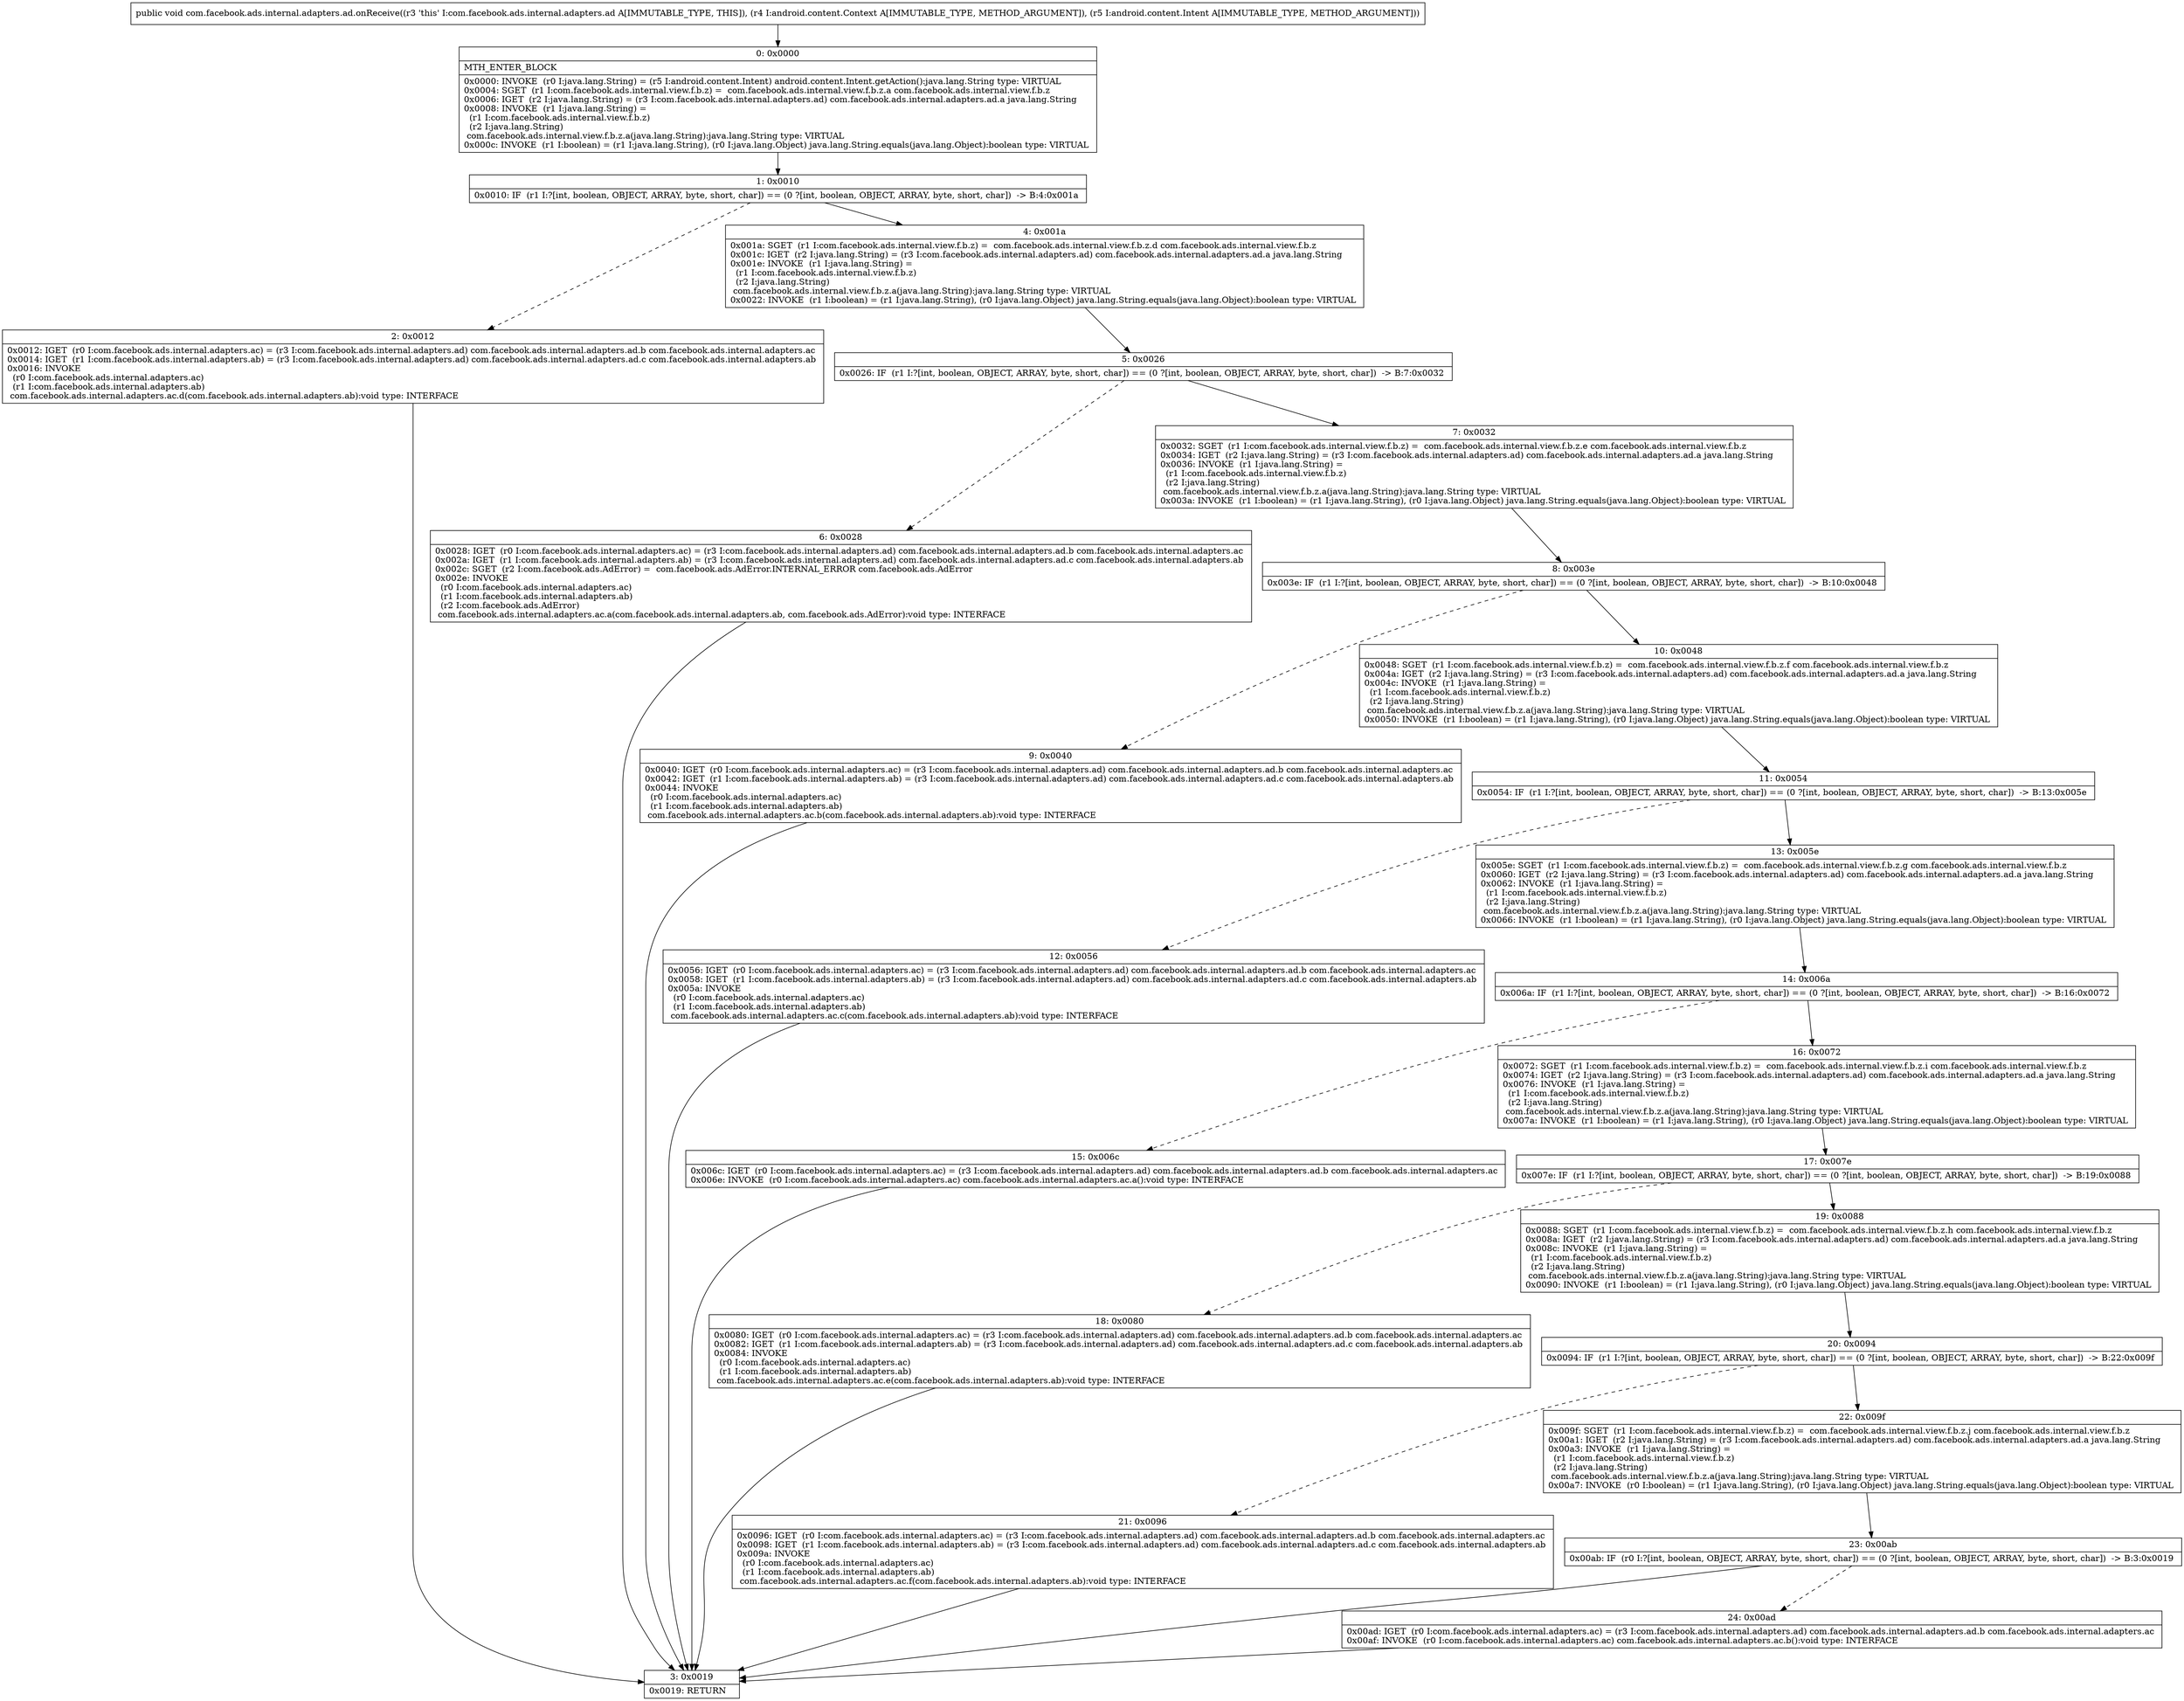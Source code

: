digraph "CFG forcom.facebook.ads.internal.adapters.ad.onReceive(Landroid\/content\/Context;Landroid\/content\/Intent;)V" {
Node_0 [shape=record,label="{0\:\ 0x0000|MTH_ENTER_BLOCK\l|0x0000: INVOKE  (r0 I:java.lang.String) = (r5 I:android.content.Intent) android.content.Intent.getAction():java.lang.String type: VIRTUAL \l0x0004: SGET  (r1 I:com.facebook.ads.internal.view.f.b.z) =  com.facebook.ads.internal.view.f.b.z.a com.facebook.ads.internal.view.f.b.z \l0x0006: IGET  (r2 I:java.lang.String) = (r3 I:com.facebook.ads.internal.adapters.ad) com.facebook.ads.internal.adapters.ad.a java.lang.String \l0x0008: INVOKE  (r1 I:java.lang.String) = \l  (r1 I:com.facebook.ads.internal.view.f.b.z)\l  (r2 I:java.lang.String)\l com.facebook.ads.internal.view.f.b.z.a(java.lang.String):java.lang.String type: VIRTUAL \l0x000c: INVOKE  (r1 I:boolean) = (r1 I:java.lang.String), (r0 I:java.lang.Object) java.lang.String.equals(java.lang.Object):boolean type: VIRTUAL \l}"];
Node_1 [shape=record,label="{1\:\ 0x0010|0x0010: IF  (r1 I:?[int, boolean, OBJECT, ARRAY, byte, short, char]) == (0 ?[int, boolean, OBJECT, ARRAY, byte, short, char])  \-\> B:4:0x001a \l}"];
Node_2 [shape=record,label="{2\:\ 0x0012|0x0012: IGET  (r0 I:com.facebook.ads.internal.adapters.ac) = (r3 I:com.facebook.ads.internal.adapters.ad) com.facebook.ads.internal.adapters.ad.b com.facebook.ads.internal.adapters.ac \l0x0014: IGET  (r1 I:com.facebook.ads.internal.adapters.ab) = (r3 I:com.facebook.ads.internal.adapters.ad) com.facebook.ads.internal.adapters.ad.c com.facebook.ads.internal.adapters.ab \l0x0016: INVOKE  \l  (r0 I:com.facebook.ads.internal.adapters.ac)\l  (r1 I:com.facebook.ads.internal.adapters.ab)\l com.facebook.ads.internal.adapters.ac.d(com.facebook.ads.internal.adapters.ab):void type: INTERFACE \l}"];
Node_3 [shape=record,label="{3\:\ 0x0019|0x0019: RETURN   \l}"];
Node_4 [shape=record,label="{4\:\ 0x001a|0x001a: SGET  (r1 I:com.facebook.ads.internal.view.f.b.z) =  com.facebook.ads.internal.view.f.b.z.d com.facebook.ads.internal.view.f.b.z \l0x001c: IGET  (r2 I:java.lang.String) = (r3 I:com.facebook.ads.internal.adapters.ad) com.facebook.ads.internal.adapters.ad.a java.lang.String \l0x001e: INVOKE  (r1 I:java.lang.String) = \l  (r1 I:com.facebook.ads.internal.view.f.b.z)\l  (r2 I:java.lang.String)\l com.facebook.ads.internal.view.f.b.z.a(java.lang.String):java.lang.String type: VIRTUAL \l0x0022: INVOKE  (r1 I:boolean) = (r1 I:java.lang.String), (r0 I:java.lang.Object) java.lang.String.equals(java.lang.Object):boolean type: VIRTUAL \l}"];
Node_5 [shape=record,label="{5\:\ 0x0026|0x0026: IF  (r1 I:?[int, boolean, OBJECT, ARRAY, byte, short, char]) == (0 ?[int, boolean, OBJECT, ARRAY, byte, short, char])  \-\> B:7:0x0032 \l}"];
Node_6 [shape=record,label="{6\:\ 0x0028|0x0028: IGET  (r0 I:com.facebook.ads.internal.adapters.ac) = (r3 I:com.facebook.ads.internal.adapters.ad) com.facebook.ads.internal.adapters.ad.b com.facebook.ads.internal.adapters.ac \l0x002a: IGET  (r1 I:com.facebook.ads.internal.adapters.ab) = (r3 I:com.facebook.ads.internal.adapters.ad) com.facebook.ads.internal.adapters.ad.c com.facebook.ads.internal.adapters.ab \l0x002c: SGET  (r2 I:com.facebook.ads.AdError) =  com.facebook.ads.AdError.INTERNAL_ERROR com.facebook.ads.AdError \l0x002e: INVOKE  \l  (r0 I:com.facebook.ads.internal.adapters.ac)\l  (r1 I:com.facebook.ads.internal.adapters.ab)\l  (r2 I:com.facebook.ads.AdError)\l com.facebook.ads.internal.adapters.ac.a(com.facebook.ads.internal.adapters.ab, com.facebook.ads.AdError):void type: INTERFACE \l}"];
Node_7 [shape=record,label="{7\:\ 0x0032|0x0032: SGET  (r1 I:com.facebook.ads.internal.view.f.b.z) =  com.facebook.ads.internal.view.f.b.z.e com.facebook.ads.internal.view.f.b.z \l0x0034: IGET  (r2 I:java.lang.String) = (r3 I:com.facebook.ads.internal.adapters.ad) com.facebook.ads.internal.adapters.ad.a java.lang.String \l0x0036: INVOKE  (r1 I:java.lang.String) = \l  (r1 I:com.facebook.ads.internal.view.f.b.z)\l  (r2 I:java.lang.String)\l com.facebook.ads.internal.view.f.b.z.a(java.lang.String):java.lang.String type: VIRTUAL \l0x003a: INVOKE  (r1 I:boolean) = (r1 I:java.lang.String), (r0 I:java.lang.Object) java.lang.String.equals(java.lang.Object):boolean type: VIRTUAL \l}"];
Node_8 [shape=record,label="{8\:\ 0x003e|0x003e: IF  (r1 I:?[int, boolean, OBJECT, ARRAY, byte, short, char]) == (0 ?[int, boolean, OBJECT, ARRAY, byte, short, char])  \-\> B:10:0x0048 \l}"];
Node_9 [shape=record,label="{9\:\ 0x0040|0x0040: IGET  (r0 I:com.facebook.ads.internal.adapters.ac) = (r3 I:com.facebook.ads.internal.adapters.ad) com.facebook.ads.internal.adapters.ad.b com.facebook.ads.internal.adapters.ac \l0x0042: IGET  (r1 I:com.facebook.ads.internal.adapters.ab) = (r3 I:com.facebook.ads.internal.adapters.ad) com.facebook.ads.internal.adapters.ad.c com.facebook.ads.internal.adapters.ab \l0x0044: INVOKE  \l  (r0 I:com.facebook.ads.internal.adapters.ac)\l  (r1 I:com.facebook.ads.internal.adapters.ab)\l com.facebook.ads.internal.adapters.ac.b(com.facebook.ads.internal.adapters.ab):void type: INTERFACE \l}"];
Node_10 [shape=record,label="{10\:\ 0x0048|0x0048: SGET  (r1 I:com.facebook.ads.internal.view.f.b.z) =  com.facebook.ads.internal.view.f.b.z.f com.facebook.ads.internal.view.f.b.z \l0x004a: IGET  (r2 I:java.lang.String) = (r3 I:com.facebook.ads.internal.adapters.ad) com.facebook.ads.internal.adapters.ad.a java.lang.String \l0x004c: INVOKE  (r1 I:java.lang.String) = \l  (r1 I:com.facebook.ads.internal.view.f.b.z)\l  (r2 I:java.lang.String)\l com.facebook.ads.internal.view.f.b.z.a(java.lang.String):java.lang.String type: VIRTUAL \l0x0050: INVOKE  (r1 I:boolean) = (r1 I:java.lang.String), (r0 I:java.lang.Object) java.lang.String.equals(java.lang.Object):boolean type: VIRTUAL \l}"];
Node_11 [shape=record,label="{11\:\ 0x0054|0x0054: IF  (r1 I:?[int, boolean, OBJECT, ARRAY, byte, short, char]) == (0 ?[int, boolean, OBJECT, ARRAY, byte, short, char])  \-\> B:13:0x005e \l}"];
Node_12 [shape=record,label="{12\:\ 0x0056|0x0056: IGET  (r0 I:com.facebook.ads.internal.adapters.ac) = (r3 I:com.facebook.ads.internal.adapters.ad) com.facebook.ads.internal.adapters.ad.b com.facebook.ads.internal.adapters.ac \l0x0058: IGET  (r1 I:com.facebook.ads.internal.adapters.ab) = (r3 I:com.facebook.ads.internal.adapters.ad) com.facebook.ads.internal.adapters.ad.c com.facebook.ads.internal.adapters.ab \l0x005a: INVOKE  \l  (r0 I:com.facebook.ads.internal.adapters.ac)\l  (r1 I:com.facebook.ads.internal.adapters.ab)\l com.facebook.ads.internal.adapters.ac.c(com.facebook.ads.internal.adapters.ab):void type: INTERFACE \l}"];
Node_13 [shape=record,label="{13\:\ 0x005e|0x005e: SGET  (r1 I:com.facebook.ads.internal.view.f.b.z) =  com.facebook.ads.internal.view.f.b.z.g com.facebook.ads.internal.view.f.b.z \l0x0060: IGET  (r2 I:java.lang.String) = (r3 I:com.facebook.ads.internal.adapters.ad) com.facebook.ads.internal.adapters.ad.a java.lang.String \l0x0062: INVOKE  (r1 I:java.lang.String) = \l  (r1 I:com.facebook.ads.internal.view.f.b.z)\l  (r2 I:java.lang.String)\l com.facebook.ads.internal.view.f.b.z.a(java.lang.String):java.lang.String type: VIRTUAL \l0x0066: INVOKE  (r1 I:boolean) = (r1 I:java.lang.String), (r0 I:java.lang.Object) java.lang.String.equals(java.lang.Object):boolean type: VIRTUAL \l}"];
Node_14 [shape=record,label="{14\:\ 0x006a|0x006a: IF  (r1 I:?[int, boolean, OBJECT, ARRAY, byte, short, char]) == (0 ?[int, boolean, OBJECT, ARRAY, byte, short, char])  \-\> B:16:0x0072 \l}"];
Node_15 [shape=record,label="{15\:\ 0x006c|0x006c: IGET  (r0 I:com.facebook.ads.internal.adapters.ac) = (r3 I:com.facebook.ads.internal.adapters.ad) com.facebook.ads.internal.adapters.ad.b com.facebook.ads.internal.adapters.ac \l0x006e: INVOKE  (r0 I:com.facebook.ads.internal.adapters.ac) com.facebook.ads.internal.adapters.ac.a():void type: INTERFACE \l}"];
Node_16 [shape=record,label="{16\:\ 0x0072|0x0072: SGET  (r1 I:com.facebook.ads.internal.view.f.b.z) =  com.facebook.ads.internal.view.f.b.z.i com.facebook.ads.internal.view.f.b.z \l0x0074: IGET  (r2 I:java.lang.String) = (r3 I:com.facebook.ads.internal.adapters.ad) com.facebook.ads.internal.adapters.ad.a java.lang.String \l0x0076: INVOKE  (r1 I:java.lang.String) = \l  (r1 I:com.facebook.ads.internal.view.f.b.z)\l  (r2 I:java.lang.String)\l com.facebook.ads.internal.view.f.b.z.a(java.lang.String):java.lang.String type: VIRTUAL \l0x007a: INVOKE  (r1 I:boolean) = (r1 I:java.lang.String), (r0 I:java.lang.Object) java.lang.String.equals(java.lang.Object):boolean type: VIRTUAL \l}"];
Node_17 [shape=record,label="{17\:\ 0x007e|0x007e: IF  (r1 I:?[int, boolean, OBJECT, ARRAY, byte, short, char]) == (0 ?[int, boolean, OBJECT, ARRAY, byte, short, char])  \-\> B:19:0x0088 \l}"];
Node_18 [shape=record,label="{18\:\ 0x0080|0x0080: IGET  (r0 I:com.facebook.ads.internal.adapters.ac) = (r3 I:com.facebook.ads.internal.adapters.ad) com.facebook.ads.internal.adapters.ad.b com.facebook.ads.internal.adapters.ac \l0x0082: IGET  (r1 I:com.facebook.ads.internal.adapters.ab) = (r3 I:com.facebook.ads.internal.adapters.ad) com.facebook.ads.internal.adapters.ad.c com.facebook.ads.internal.adapters.ab \l0x0084: INVOKE  \l  (r0 I:com.facebook.ads.internal.adapters.ac)\l  (r1 I:com.facebook.ads.internal.adapters.ab)\l com.facebook.ads.internal.adapters.ac.e(com.facebook.ads.internal.adapters.ab):void type: INTERFACE \l}"];
Node_19 [shape=record,label="{19\:\ 0x0088|0x0088: SGET  (r1 I:com.facebook.ads.internal.view.f.b.z) =  com.facebook.ads.internal.view.f.b.z.h com.facebook.ads.internal.view.f.b.z \l0x008a: IGET  (r2 I:java.lang.String) = (r3 I:com.facebook.ads.internal.adapters.ad) com.facebook.ads.internal.adapters.ad.a java.lang.String \l0x008c: INVOKE  (r1 I:java.lang.String) = \l  (r1 I:com.facebook.ads.internal.view.f.b.z)\l  (r2 I:java.lang.String)\l com.facebook.ads.internal.view.f.b.z.a(java.lang.String):java.lang.String type: VIRTUAL \l0x0090: INVOKE  (r1 I:boolean) = (r1 I:java.lang.String), (r0 I:java.lang.Object) java.lang.String.equals(java.lang.Object):boolean type: VIRTUAL \l}"];
Node_20 [shape=record,label="{20\:\ 0x0094|0x0094: IF  (r1 I:?[int, boolean, OBJECT, ARRAY, byte, short, char]) == (0 ?[int, boolean, OBJECT, ARRAY, byte, short, char])  \-\> B:22:0x009f \l}"];
Node_21 [shape=record,label="{21\:\ 0x0096|0x0096: IGET  (r0 I:com.facebook.ads.internal.adapters.ac) = (r3 I:com.facebook.ads.internal.adapters.ad) com.facebook.ads.internal.adapters.ad.b com.facebook.ads.internal.adapters.ac \l0x0098: IGET  (r1 I:com.facebook.ads.internal.adapters.ab) = (r3 I:com.facebook.ads.internal.adapters.ad) com.facebook.ads.internal.adapters.ad.c com.facebook.ads.internal.adapters.ab \l0x009a: INVOKE  \l  (r0 I:com.facebook.ads.internal.adapters.ac)\l  (r1 I:com.facebook.ads.internal.adapters.ab)\l com.facebook.ads.internal.adapters.ac.f(com.facebook.ads.internal.adapters.ab):void type: INTERFACE \l}"];
Node_22 [shape=record,label="{22\:\ 0x009f|0x009f: SGET  (r1 I:com.facebook.ads.internal.view.f.b.z) =  com.facebook.ads.internal.view.f.b.z.j com.facebook.ads.internal.view.f.b.z \l0x00a1: IGET  (r2 I:java.lang.String) = (r3 I:com.facebook.ads.internal.adapters.ad) com.facebook.ads.internal.adapters.ad.a java.lang.String \l0x00a3: INVOKE  (r1 I:java.lang.String) = \l  (r1 I:com.facebook.ads.internal.view.f.b.z)\l  (r2 I:java.lang.String)\l com.facebook.ads.internal.view.f.b.z.a(java.lang.String):java.lang.String type: VIRTUAL \l0x00a7: INVOKE  (r0 I:boolean) = (r1 I:java.lang.String), (r0 I:java.lang.Object) java.lang.String.equals(java.lang.Object):boolean type: VIRTUAL \l}"];
Node_23 [shape=record,label="{23\:\ 0x00ab|0x00ab: IF  (r0 I:?[int, boolean, OBJECT, ARRAY, byte, short, char]) == (0 ?[int, boolean, OBJECT, ARRAY, byte, short, char])  \-\> B:3:0x0019 \l}"];
Node_24 [shape=record,label="{24\:\ 0x00ad|0x00ad: IGET  (r0 I:com.facebook.ads.internal.adapters.ac) = (r3 I:com.facebook.ads.internal.adapters.ad) com.facebook.ads.internal.adapters.ad.b com.facebook.ads.internal.adapters.ac \l0x00af: INVOKE  (r0 I:com.facebook.ads.internal.adapters.ac) com.facebook.ads.internal.adapters.ac.b():void type: INTERFACE \l}"];
MethodNode[shape=record,label="{public void com.facebook.ads.internal.adapters.ad.onReceive((r3 'this' I:com.facebook.ads.internal.adapters.ad A[IMMUTABLE_TYPE, THIS]), (r4 I:android.content.Context A[IMMUTABLE_TYPE, METHOD_ARGUMENT]), (r5 I:android.content.Intent A[IMMUTABLE_TYPE, METHOD_ARGUMENT])) }"];
MethodNode -> Node_0;
Node_0 -> Node_1;
Node_1 -> Node_2[style=dashed];
Node_1 -> Node_4;
Node_2 -> Node_3;
Node_4 -> Node_5;
Node_5 -> Node_6[style=dashed];
Node_5 -> Node_7;
Node_6 -> Node_3;
Node_7 -> Node_8;
Node_8 -> Node_9[style=dashed];
Node_8 -> Node_10;
Node_9 -> Node_3;
Node_10 -> Node_11;
Node_11 -> Node_12[style=dashed];
Node_11 -> Node_13;
Node_12 -> Node_3;
Node_13 -> Node_14;
Node_14 -> Node_15[style=dashed];
Node_14 -> Node_16;
Node_15 -> Node_3;
Node_16 -> Node_17;
Node_17 -> Node_18[style=dashed];
Node_17 -> Node_19;
Node_18 -> Node_3;
Node_19 -> Node_20;
Node_20 -> Node_21[style=dashed];
Node_20 -> Node_22;
Node_21 -> Node_3;
Node_22 -> Node_23;
Node_23 -> Node_3;
Node_23 -> Node_24[style=dashed];
Node_24 -> Node_3;
}

